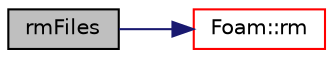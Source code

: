 digraph "rmFiles"
{
  bgcolor="transparent";
  edge [fontname="Helvetica",fontsize="10",labelfontname="Helvetica",labelfontsize="10"];
  node [fontname="Helvetica",fontsize="10",shape=record];
  rankdir="LR";
  Node1 [label="rmFiles",height=0.2,width=0.4,color="black", fillcolor="grey75", style="filled", fontcolor="black"];
  Node1 -> Node2 [color="midnightblue",fontsize="10",style="solid",fontname="Helvetica"];
  Node2 [label="Foam::rm",height=0.2,width=0.4,color="red",URL="$a10974.html#a24dbcb779312aba1a80a0b57a3a7f1ad",tooltip="Remove a file, returning true if successful otherwise false. "];
}
